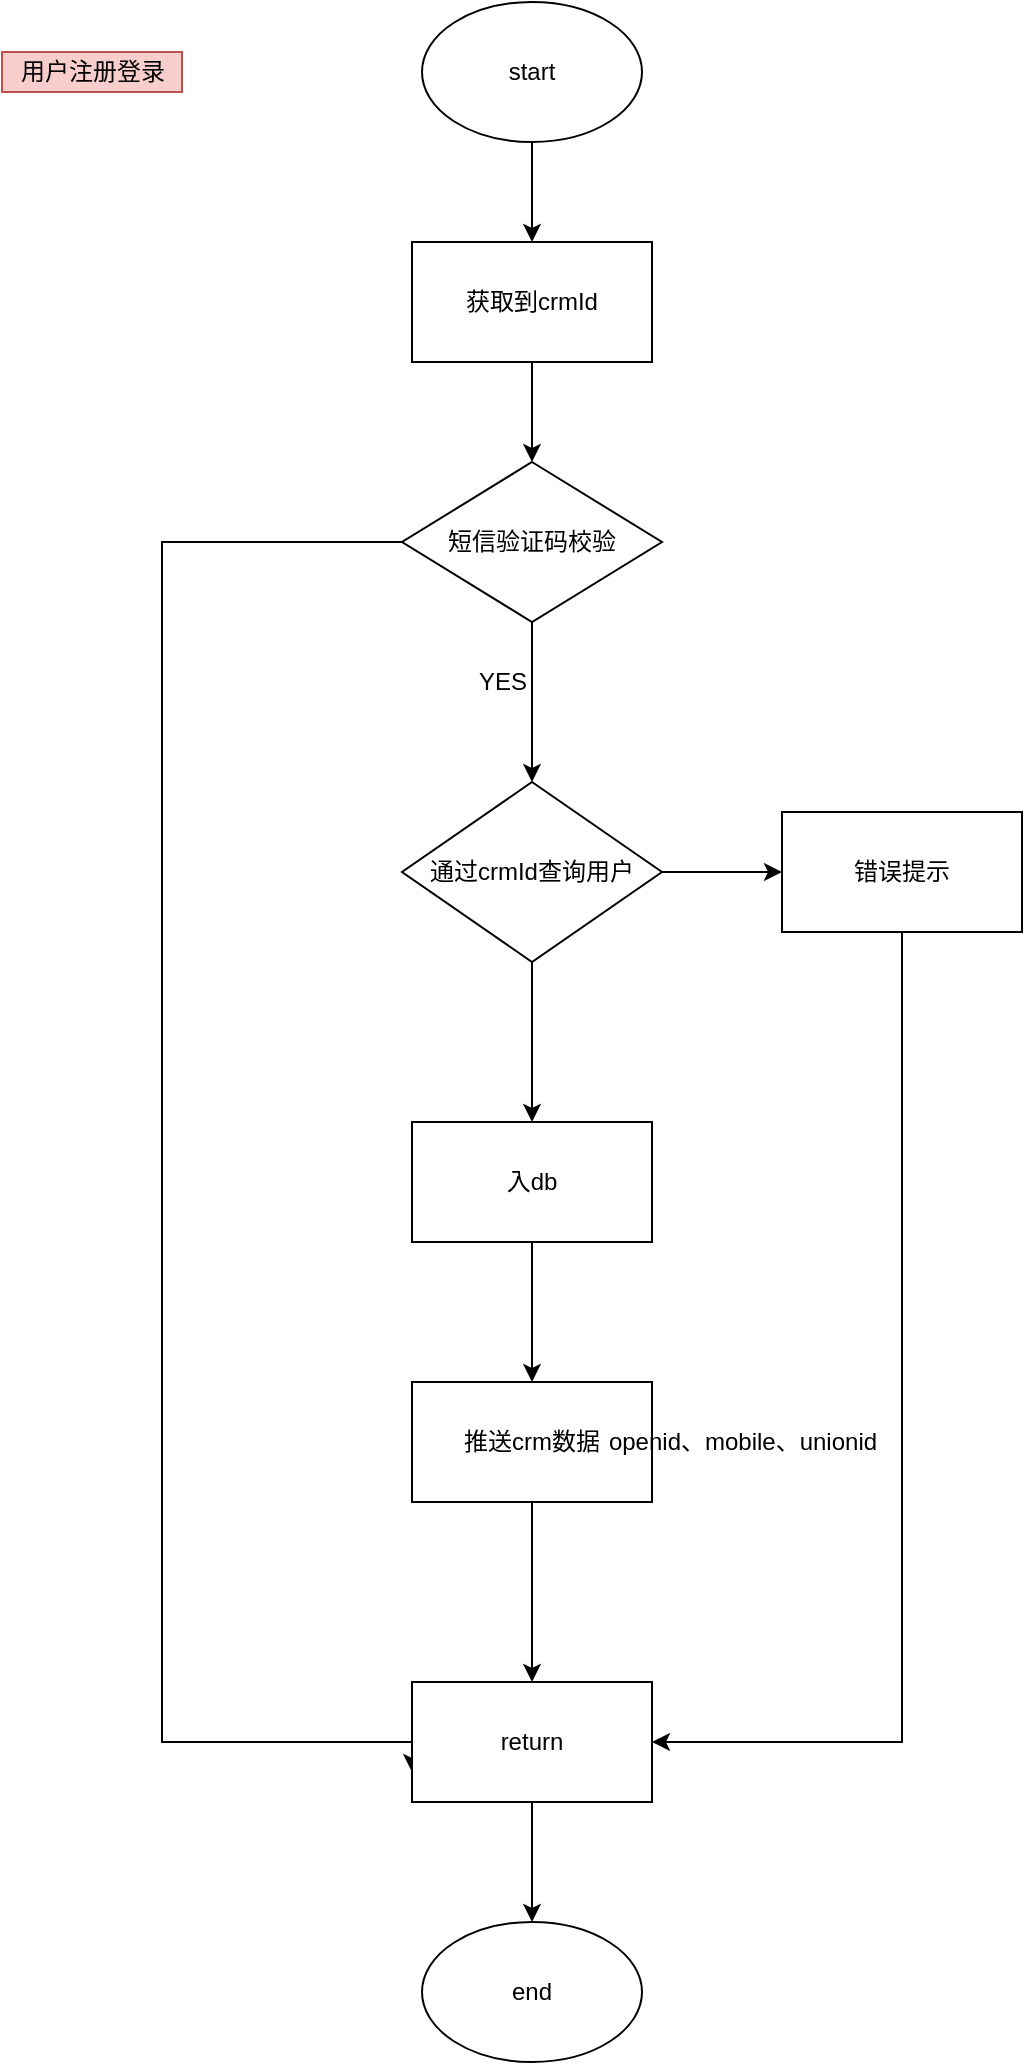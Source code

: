 <mxfile version="14.6.1" type="github">
  <diagram id="Y4s-6-ZpHqx1uHpheG4S" name="Page-1">
    <mxGraphModel dx="1422" dy="762" grid="1" gridSize="10" guides="1" tooltips="1" connect="1" arrows="1" fold="1" page="1" pageScale="1" pageWidth="827" pageHeight="1169" math="0" shadow="0">
      <root>
        <mxCell id="0" />
        <mxCell id="1" parent="0" />
        <mxCell id="T4j36bogU-6Of4HeStg1-11" value="" style="edgeStyle=orthogonalEdgeStyle;rounded=0;orthogonalLoop=1;jettySize=auto;html=1;" edge="1" parent="1" source="T4j36bogU-6Of4HeStg1-1" target="T4j36bogU-6Of4HeStg1-2">
          <mxGeometry relative="1" as="geometry" />
        </mxCell>
        <mxCell id="T4j36bogU-6Of4HeStg1-1" value="start" style="ellipse;whiteSpace=wrap;html=1;" vertex="1" parent="1">
          <mxGeometry x="340" y="80" width="110" height="70" as="geometry" />
        </mxCell>
        <mxCell id="T4j36bogU-6Of4HeStg1-12" value="" style="edgeStyle=orthogonalEdgeStyle;rounded=0;orthogonalLoop=1;jettySize=auto;html=1;" edge="1" parent="1" source="T4j36bogU-6Of4HeStg1-2" target="T4j36bogU-6Of4HeStg1-6">
          <mxGeometry relative="1" as="geometry" />
        </mxCell>
        <mxCell id="T4j36bogU-6Of4HeStg1-2" value="获取到crmId" style="rounded=0;whiteSpace=wrap;html=1;" vertex="1" parent="1">
          <mxGeometry x="335" y="200" width="120" height="60" as="geometry" />
        </mxCell>
        <mxCell id="T4j36bogU-6Of4HeStg1-15" value="" style="edgeStyle=orthogonalEdgeStyle;rounded=0;orthogonalLoop=1;jettySize=auto;html=1;" edge="1" parent="1" source="T4j36bogU-6Of4HeStg1-3" target="T4j36bogU-6Of4HeStg1-5">
          <mxGeometry relative="1" as="geometry" />
        </mxCell>
        <mxCell id="T4j36bogU-6Of4HeStg1-16" value="" style="edgeStyle=orthogonalEdgeStyle;rounded=0;orthogonalLoop=1;jettySize=auto;html=1;" edge="1" parent="1" source="T4j36bogU-6Of4HeStg1-3" target="T4j36bogU-6Of4HeStg1-4">
          <mxGeometry relative="1" as="geometry" />
        </mxCell>
        <mxCell id="T4j36bogU-6Of4HeStg1-3" value="通过crmId查询用户" style="rhombus;whiteSpace=wrap;html=1;" vertex="1" parent="1">
          <mxGeometry x="330" y="470" width="130" height="90" as="geometry" />
        </mxCell>
        <mxCell id="T4j36bogU-6Of4HeStg1-21" style="edgeStyle=orthogonalEdgeStyle;rounded=0;orthogonalLoop=1;jettySize=auto;html=1;entryX=1;entryY=0.5;entryDx=0;entryDy=0;" edge="1" parent="1" source="T4j36bogU-6Of4HeStg1-4" target="T4j36bogU-6Of4HeStg1-9">
          <mxGeometry relative="1" as="geometry">
            <Array as="points">
              <mxPoint x="580" y="950" />
            </Array>
          </mxGeometry>
        </mxCell>
        <mxCell id="T4j36bogU-6Of4HeStg1-4" value="错误提示" style="rounded=0;whiteSpace=wrap;html=1;" vertex="1" parent="1">
          <mxGeometry x="520" y="485" width="120" height="60" as="geometry" />
        </mxCell>
        <mxCell id="T4j36bogU-6Of4HeStg1-17" value="" style="edgeStyle=orthogonalEdgeStyle;rounded=0;orthogonalLoop=1;jettySize=auto;html=1;" edge="1" parent="1" source="T4j36bogU-6Of4HeStg1-5" target="T4j36bogU-6Of4HeStg1-8">
          <mxGeometry relative="1" as="geometry" />
        </mxCell>
        <mxCell id="T4j36bogU-6Of4HeStg1-5" value="入db" style="rounded=0;whiteSpace=wrap;html=1;" vertex="1" parent="1">
          <mxGeometry x="335" y="640" width="120" height="60" as="geometry" />
        </mxCell>
        <mxCell id="T4j36bogU-6Of4HeStg1-13" value="" style="edgeStyle=orthogonalEdgeStyle;rounded=0;orthogonalLoop=1;jettySize=auto;html=1;" edge="1" parent="1" source="T4j36bogU-6Of4HeStg1-6" target="T4j36bogU-6Of4HeStg1-3">
          <mxGeometry relative="1" as="geometry" />
        </mxCell>
        <mxCell id="T4j36bogU-6Of4HeStg1-20" style="edgeStyle=orthogonalEdgeStyle;rounded=0;orthogonalLoop=1;jettySize=auto;html=1;entryX=0;entryY=0.75;entryDx=0;entryDy=0;" edge="1" parent="1" source="T4j36bogU-6Of4HeStg1-6" target="T4j36bogU-6Of4HeStg1-9">
          <mxGeometry relative="1" as="geometry">
            <Array as="points">
              <mxPoint x="210" y="350" />
              <mxPoint x="210" y="950" />
              <mxPoint x="335" y="950" />
            </Array>
          </mxGeometry>
        </mxCell>
        <mxCell id="T4j36bogU-6Of4HeStg1-6" value="短信验证码校验" style="rhombus;whiteSpace=wrap;html=1;" vertex="1" parent="1">
          <mxGeometry x="330" y="310" width="130" height="80" as="geometry" />
        </mxCell>
        <mxCell id="T4j36bogU-6Of4HeStg1-18" value="" style="edgeStyle=orthogonalEdgeStyle;rounded=0;orthogonalLoop=1;jettySize=auto;html=1;" edge="1" parent="1" source="T4j36bogU-6Of4HeStg1-8" target="T4j36bogU-6Of4HeStg1-9">
          <mxGeometry relative="1" as="geometry" />
        </mxCell>
        <mxCell id="T4j36bogU-6Of4HeStg1-8" value="推送crm数据" style="rounded=0;whiteSpace=wrap;html=1;" vertex="1" parent="1">
          <mxGeometry x="335" y="770" width="120" height="60" as="geometry" />
        </mxCell>
        <mxCell id="T4j36bogU-6Of4HeStg1-19" value="" style="edgeStyle=orthogonalEdgeStyle;rounded=0;orthogonalLoop=1;jettySize=auto;html=1;" edge="1" parent="1" source="T4j36bogU-6Of4HeStg1-9" target="T4j36bogU-6Of4HeStg1-10">
          <mxGeometry relative="1" as="geometry" />
        </mxCell>
        <mxCell id="T4j36bogU-6Of4HeStg1-9" value="return" style="rounded=0;whiteSpace=wrap;html=1;" vertex="1" parent="1">
          <mxGeometry x="335" y="920" width="120" height="60" as="geometry" />
        </mxCell>
        <mxCell id="T4j36bogU-6Of4HeStg1-10" value="end" style="ellipse;whiteSpace=wrap;html=1;" vertex="1" parent="1">
          <mxGeometry x="340" y="1040" width="110" height="70" as="geometry" />
        </mxCell>
        <mxCell id="T4j36bogU-6Of4HeStg1-14" value="YES" style="text;html=1;align=center;verticalAlign=middle;resizable=0;points=[];autosize=1;strokeColor=none;" vertex="1" parent="1">
          <mxGeometry x="360" y="410" width="40" height="20" as="geometry" />
        </mxCell>
        <mxCell id="T4j36bogU-6Of4HeStg1-22" value="openid、mobile、unionid" style="text;html=1;align=center;verticalAlign=middle;resizable=0;points=[];autosize=1;strokeColor=none;" vertex="1" parent="1">
          <mxGeometry x="425" y="790" width="150" height="20" as="geometry" />
        </mxCell>
        <mxCell id="T4j36bogU-6Of4HeStg1-23" value="用户注册登录" style="text;html=1;align=center;verticalAlign=middle;resizable=0;points=[];autosize=1;strokeColor=#b85450;fillColor=#f8cecc;" vertex="1" parent="1">
          <mxGeometry x="130" y="105" width="90" height="20" as="geometry" />
        </mxCell>
      </root>
    </mxGraphModel>
  </diagram>
</mxfile>
